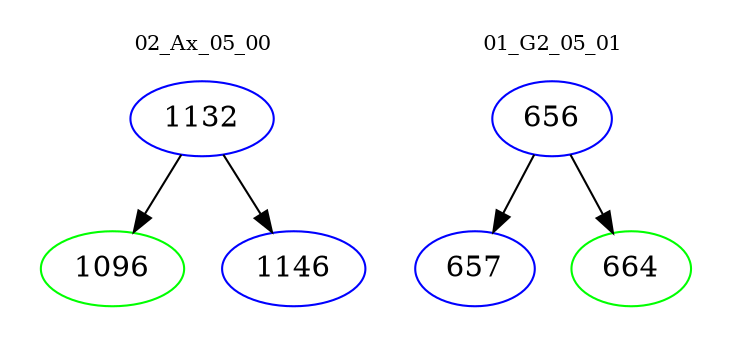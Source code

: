 digraph{
subgraph cluster_0 {
color = white
label = "02_Ax_05_00";
fontsize=10;
T0_1132 [label="1132", color="blue"]
T0_1132 -> T0_1096 [color="black"]
T0_1096 [label="1096", color="green"]
T0_1132 -> T0_1146 [color="black"]
T0_1146 [label="1146", color="blue"]
}
subgraph cluster_1 {
color = white
label = "01_G2_05_01";
fontsize=10;
T1_656 [label="656", color="blue"]
T1_656 -> T1_657 [color="black"]
T1_657 [label="657", color="blue"]
T1_656 -> T1_664 [color="black"]
T1_664 [label="664", color="green"]
}
}
